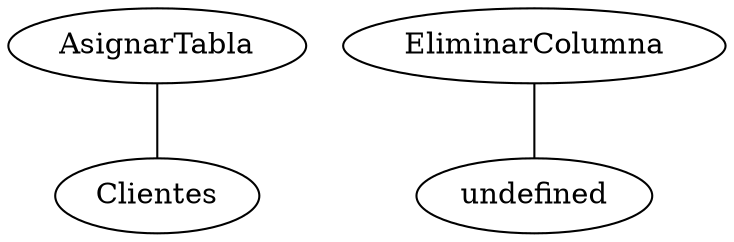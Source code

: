 graph {
ordering="out"
1[label="Clientes"]
2[label="AsignarTabla"]
2--1
3[label="undefined"]
4[label="EliminarColumna"]
4--3

}graph {
ordering="out"
1[label="Clientes"]
2[label="AsignarTabla"]
2--1
3[label="undefined"]
4[label="CambiarNombre"]
4--3

}graph {
ordering="out"
1[label="Clientes"]
2[label="AsignarTabla"]
2--1
3[label="undefined"]
4[label="CambiarNombre"]
4--3

}graph {
ordering="out"
1[label="Clientes"]
2[label="AsignarTabla"]
2--1
3[label="undefined"]
4[label="CambiarNombre"]
4--3

}graph {
ordering="out"
1[label="Clientes"]
2[label="AsignarTabla"]
2--1
3[label="undefined"]
4[label="CambiarNombre"]
4--3

}graph {
ordering="out"
1[label="Clientes"]
2[label="AsignarTabla"]
2--1
3[label="undefined"]
4[label="CambiarNombre"]
4--3

}graph {
ordering="out"
1[label="Clientes"]
2[label="AsignarTabla"]
2--1
3[label="undefined"]
4[label="CambiarNombreColumna"]
4--3

}graph {
ordering="out"
1[label="Clientes"]
2[label="AsignarTabla"]
2--1
3[label="undefined"]
4[label="CambiarNombreColumna"]
4--3

}graph {
ordering="out"
1[label="Clientes"]
2[label="AsignarTabla"]
2--1
3[label="undefined"]
4[label="CambiarNombreColumna"]
4--3

}graph {
ordering="out"
1[label="Clientes"]
2[label="AsignarTabla"]
2--1
3[label="undefined"]
4[label="CambiarNombreColumna"]
4--3

}graph {
ordering="out"
1[label="Clientes"]
2[label="AsignarTabla"]
2--1
3[label="undefined"]
4[label="CambiarNombreColumna"]
4--3

}graph {
ordering="out"
1[label="Clientes"]
2[label="AsignarTabla"]
2--1
3[label="undefined"]
4[label="CambiarNombreColumna"]
4--3

}graph {
ordering="out"
1[label="Clientes"]
2[label="AsignarTabla"]
2--1
3[label="undefined"]
4[label="CambiarNombreColumna"]
4--3

}graph {
ordering="out"
1[label="Clientes"]
2[label="AsignarTabla"]
2--1
3[label="undefined"]
4[label="CambiarNombreColumna"]
4--3

}graph {
ordering="out"
1[label="Clientes"]
2[label="AsignarTabla"]
2--1
3[label="undefined"]
4[label="CambiarNombreColumna"]
4--3

}graph {
ordering="out"
1[label="Clientes"]
2[label="AsignarTabla"]
2--1
3[label="undefined"]
4[label="CambiarNombreColumna"]
4--3

}graph {
ordering="out"
1[label="Clientes"]
2[label="AsignarTabla"]
2--1
3[label="undefined"]
4[label="CambiarNombreColumna"]
4--3

}graph {
ordering="out"
1[label="Clientes"]
2[label="AsignarTabla"]
2--1
3[label="undefined"]
4[label="AgregarColumna"]
4--3

}graph {
ordering="out"
1[label="Clientes"]
2[label="AsignarTabla"]
2--1
3[label="undefined"]
4[label="EliminarColumna"]
4--3

}graph {
ordering="out"
1[label="Clientes"]
2[label="AsignarTabla"]
2--1
3[label="undefined"]
4[label="EliminarColumna"]
4--3

}graph {
ordering="out"
1[label="Clientes"]
2[label="AsignarTabla"]
2--1
3[label="undefined"]
4[label="EliminarColumna"]
4--3

}graph {
ordering="out"
1[label="Clientes"]
2[label="AsignarTabla"]
2--1
3[label="undefined"]
4[label="CambiarNombre"]
4--3

}graph {
ordering="out"
1[label="Clientes"]
2[label="AsignarTabla"]
2--1
3[label="Apellidos"]
4[label="AsignarTabla"]
4--3
5[label="undefined"]
6[label="AgregarColumna"]
6--5

}graph {
ordering="out"
1[label="Clientes"]
2[label="AsignarTabla"]
2--1
3[label="Apellidos"]
4[label="AsignarTabla"]
4--3
5[label="Clientes"]
6[label="EliminarTabla"]
6--5

}graph {
ordering="out"
1[label="Clientes"]
2[label="AsignarTabla"]
2--1
3[label="Apellidos"]
4[label="AsignarTabla"]
4--3
5[label="Clientes"]
6[label="EliminarTabla"]
6--5

}graph {
ordering="out"
1[label="Clientes"]
2[label="AsignarTabla"]
2--1
3[label="Apellidos"]
4[label="AsignarTabla"]
4--3
5[label="Clientes"]
6[label="EliminarTabla"]
6--5

}graph {
ordering="out"
1[label="12"]
2[label="Casteo"]
2--1

}graph {
ordering="out"
1[label="12"]
2[label="Casteo"]
2--1

}graph {
ordering="out"
1[label="12"]
2[label="Casteo"]
2--1

}graph {
ordering="out"
1[label="12"]
2[label="Casteo"]
2--1

}graph {
ordering="out"
1[label="nota"]
2[label="Asignar"]
2--1
3[label="nota"]
4[label="Asignar"]
4--3
5[label="true"]
6[label="If"]
6--5

}graph {
ordering="out"
1[label="nota"]
2[label="Asignar"]
2--1
3[label="nota"]
4[label="Asignar"]
4--3
5[label="true"]
6[label="If"]
6--5

}graph {
ordering="out"
1[label="nota"]
2[label="Asignar"]
2--1
3[label="nota"]
4[label="Asignar"]
4--3
5[label="true"]
6[label="If"]
6--5

}graph {
ordering="out"
1[label="nota"]
2[label="Asignar"]
2--1
3[label="nota"]
4[label="Asignar"]
4--3
5[label="true"]
6[label="If"]
6--5

}graph {
ordering="out"
1[label="nota"]
2[label="Asignar"]
2--1
3[label="nota"]
4[label="Asignar"]
4--3
5[label="true"]
6[label="If"]
6--5

}graph {
ordering="out"
1[label="nota"]
2[label="Asignar"]
2--1
3[label="nota"]
4[label="Asignar"]
4--3
5[label="true"]
6[label="If"]
6--5

}graph {
ordering="out"
5[label="nota"]
6[label="Asignar"]
6--5
7[label="nota"]
8[label="Asignar"]
8--7
9[label="true"]
10[label="If"]
10--9

}graph {
ordering="out"
11[label="nota"]
12[label="Asignar"]
12--11
13[label="nota"]
14[label="Asignar"]
14--13
15[label="true"]
16[label="If"]
16--15

}graph {
ordering="out"
1[label="Clientes"]
2[label="AsignarTabla"]
2--1
3[label="Nombre"]
4[label="Imprimir"]
4--3

}graph {
ordering="out"
1[label="Clientes"]
2[label="AsignarTabla"]
2--1
3[label="Nombre"]
4[label="Imprimir"]
4--3

}graph {
ordering="out"
1[label="Clientes"]
2[label="AsignarTabla"]
2--1
3[label="Nombre"]
4[label="Imprimir"]
4--3

}graph {
ordering="out"
1[label="Clientes"]
2[label="AsignarTabla"]
2--1
3[label="Clientes"]
4[label="Imprimir"]
4--3

}graph {
ordering="out"
1[label="nota"]
2[label="Asignar"]
2--1
3[label="nota"]
4[label="Asignar"]
4--3
5[label="70"]
6[label="Case"]
6--5

}graph {
ordering="out"
1[label="nota"]
2[label="Asignar"]
2--1
3[label="nota"]
4[label="Asignar"]
4--3
5[label="70"]
6[label="Case"]
6--5

}graph {
ordering="out"
1[label="nombre"]
2[label="Asignar"]
2--1
3[label="edad"]
4[label="Asignar"]
4--3
5[label="nombre"]
6[label="Asignar"]
6--5

}graph {
ordering="out"
1[label="nombre"]
2[label="Asignar"]
2--1
3[label="edad"]
4[label="Asignar"]
4--3
5[label="nombre"]
6[label="Asignar"]
6--5

}graph {
ordering="out"
1[label="nombre"]
2[label="Asignar"]
2--1
3[label="edad"]
4[label="Asignar"]
4--3
5[label="nombre"]
6[label="Asignar"]
6--5

}graph {
ordering="out"
1[label="nombre"]
2[label="Asignar"]
2--1
3[label="edad"]
4[label="Asignar"]
4--3
5[label="nombre"]
6[label="Asignar"]
6--5

}graph {
ordering="out"
1[label="Clientes"]
2[label="AsignarTabla"]
2--1
3[label="undefined"]
4[label="AgregarFila"]
4--3

}graph {
ordering="out"
1[label="Clientes"]
2[label="AsignarTabla"]
2--1
3[label="undefined"]
4[label="AgregarFila"]
4--3

}graph {
ordering="out"
1[label="Clientes"]
2[label="AsignarTabla"]
2--1
3[label="undefined"]
4[label="AgregarFila"]
4--3

}graph {
ordering="out"
1[label="Clientes"]
2[label="AsignarTabla"]
2--1
3[label="undefined"]
4[label="AgregarFila"]
4--3

}graph {
ordering="out"
1[label="Clientes"]
2[label="AsignarTabla"]
2--1
3[label="undefined"]
4[label="AgregarFila"]
4--3

}graph {
ordering="out"
5[label="Clientes"]
6[label="AsignarTabla"]
6--5
7[label="undefined"]
8[label="AgregarFila"]
8--7

}graph {
ordering="out"
1[label="Clientes"]
2[label="AsignarTabla"]
2--1
3[label="undefined"]
4[label="AgregarFila"]
4--3

}graph {
ordering="out"
1[label="Clientes"]
2[label="AsignarTabla"]
2--1
3[label="undefined"]
4[label="AgregarFila"]
4--3

}graph {
ordering="out"
1[label="Clientes"]
2[label="AsignarTabla"]
2--1
3[label="undefined"]
4[label="AgregarFila"]
4--3

}graph {
ordering="out"
1[label="Clientes"]
2[label="AsignarTabla"]
2--1
3[label="undefined"]
4[label="AgregarFila"]
4--3

}graph {
ordering="out"
1[label="Clientes"]
2[label="AsignarTabla"]
2--1
3[label="undefined"]
4[label="AgregarFila"]
4--3

}graph {
ordering="out"
1[label="Clientes"]
2[label="AsignarTabla"]
2--1
3[label="undefined"]
4[label="AgregarFila"]
4--3

}graph {
ordering="out"
1[label="Clientes"]
2[label="AsignarTabla"]
2--1
3[label="undefined"]
4[label="AgregarFila"]
4--3
5[label="Nombre"]
6[label="Imprimir"]
6--5

}graph {
ordering="out"
1[label="Clientes"]
2[label="AsignarTabla"]
2--1
3[label="undefined"]
4[label="AgregarFila"]
4--3
5[label="Nombre"]
6[label="Imprimir"]
6--5

}graph {
ordering="out"
1[label="Clientes"]
2[label="AsignarTabla"]
2--1
3[label="undefined"]
4[label="AgregarFila"]
4--3
5[label="Nombre"]
6[label="Imprimir"]
6--5

}graph {
ordering="out"
1[label="Clientes"]
2[label="AsignarTabla"]
2--1
3[label="undefined"]
4[label="AgregarFila"]
4--3
5[label="Nombre"]
6[label="Imprimir"]
6--5

}graph {
ordering="out"
1[label="Clientes"]
2[label="AsignarTabla"]
2--1
3[label="undefined"]
4[label="AgregarFila"]
4--3
5[label="Nombre"]
6[label="Imprimir"]
6--5

}graph {
ordering="out"
1[label="Clientes"]
2[label="AsignarTabla"]
2--1
3[label="undefined"]
4[label="AgregarFila"]
4--3
5[label="Nombre"]
6[label="Imprimir"]
6--5

}graph {
ordering="out"
1[label="Clientes"]
2[label="AsignarTabla"]
2--1
3[label="undefined"]
4[label="AgregarFila"]
4--3
5[label="Clientes"]
6[label="Imprimir"]
6--5

}graph {
ordering="out"
1[label="Clientes"]
2[label="AsignarTabla"]
2--1
3[label="undefined"]
4[label="AgregarFila"]
4--3
5[label="Clientes"]
6[label="Eliminar"]
6--5

}graph {
ordering="out"
1[label="Clientes"]
2[label="AsignarTabla"]
2--1
3[label="undefined"]
4[label="AgregarFila"]
4--3
5[label="Clientes"]
6[label="Eliminar"]
6--5

}graph {
ordering="out"
1[label="Clientes"]
2[label="AsignarTabla"]
2--1
3[label="undefined"]
4[label="AgregarFila"]
4--3
5[label="Clientes"]
6[label="Eliminar"]
6--5

}graph {
ordering="out"
1[label="Clientes"]
2[label="AsignarTabla"]
2--1
3[label="undefined"]
4[label="AgregarFila"]
4--3
5[label="Clientes"]
6[label="Eliminar"]
6--5

}graph {
ordering="out"
1[label="Clientes"]
2[label="AsignarTabla"]
2--1
3[label="undefined"]
4[label="AgregarFila"]
4--3
5[label="Clientes"]
6[label="Eliminar"]
6--5

}graph {
ordering="out"
1[label="Clientes"]
2[label="AsignarTabla"]
2--1
3[label="undefined"]
4[label="AgregarFila"]
4--3
5[label="Clientes"]
6[label="Eliminar"]
6--5

}graph {
ordering="out"
1[label="Clientes"]
2[label="AsignarTabla"]
2--1
3[label="undefined"]
4[label="AgregarFila"]
4--3
5[label="Clientes"]
6[label="Eliminar"]
6--5

}graph {
ordering="out"
1[label="Clientes"]
2[label="AsignarTabla"]
2--1
3[label="undefined"]
4[label="AgregarFila"]
4--3
5[label="Clientes"]
6[label="Eliminar"]
6--5

}graph {
ordering="out"
1[label="nota"]
2[label="Asignar"]
2--1
3[label="nota"]
4[label="Asignar"]
4--3
5[label="70"]
6[label="Case"]
6--5

}graph {
ordering="out"
1[label="nota"]
2[label="Asignar"]
2--1
3[label="nota"]
4[label="Asignar"]
4--3
5[label="70"]
6[label="Case"]
6--5

}graph {
ordering="out"
1[label="nota"]
2[label="Asignar"]
2--1
3[label="nota"]
4[label="Asignar"]
4--3
5[label="70"]
6[label="Case"]
6--5

}graph {
ordering="out"
1[label="nota"]
2[label="Asignar"]
2--1
3[label="nota"]
4[label="Asignar"]
4--3
5[label="70"]
6[label="Case"]
6--5

}graph {
ordering="out"
1[label="nota"]
2[label="Asignar"]
2--1
3[label="nota"]
4[label="Asignar"]
4--3
5[label="70"]
6[label="Case"]
6--5

}graph {
ordering="out"
1[label="nota"]
2[label="Asignar"]
2--1
3[label="nota"]
4[label="Asignar"]
4--3
5[label="70"]
6[label="Case"]
6--5

}graph {
ordering="out"
1[label="nota"]
2[label="Asignar"]
2--1
3[label="nota"]
4[label="Asignar"]
4--3
5[label="70"]
6[label="Case"]
6--5

}graph {
ordering="out"
1[label="nota"]
2[label="Asignar"]
2--1
3[label="nota"]
4[label="Asignar"]
4--3
5[label="70"]
6[label="Case"]
6--5

}graph {
ordering="out"
1[label="nota"]
2[label="Asignar"]
2--1
3[label="nota"]
4[label="Asignar"]
4--3
5[label="70"]
6[label="Case"]
6--5

}graph {
ordering="out"
1[label="nota"]
2[label="Asignar"]
2--1
3[label="nota"]
4[label="Asignar"]
4--3
5[label="70"]
6[label="Case"]
6--5

}graph {
ordering="out"
1[label="nota"]
2[label="Asignar"]
2--1
3[label="nota"]
4[label="Asignar"]
4--3
5[label="70"]
6[label="Case"]
6--5

}graph {
ordering="out"
1[label="nota"]
2[label="Asignar"]
2--1
3[label="nota"]
4[label="Asignar"]
4--3
5[label="70"]
6[label="Case"]
6--5

}graph {
ordering="out"
1[label="nota"]
2[label="Asignar"]
2--1
3[label="nota"]
4[label="Asignar"]
4--3
5[label="70"]
6[label="Case"]
6--5

}graph {
ordering="out"
1[label="nota"]
2[label="Asignar"]
2--1
3[label="nota"]
4[label="Asignar"]
4--3
5[label="70"]
6[label="Case"]
6--5

}graph {
ordering="out"
1[label="nota"]
2[label="Asignar"]
2--1
3[label="nota"]
4[label="Asignar"]
4--3
5[label="70"]
6[label="Case"]
6--5

}graph {
ordering="out"
1[label="nota"]
2[label="Asignar"]
2--1
3[label="nota"]
4[label="Asignar"]
4--3
5[label="70"]
6[label="Case"]
6--5

}graph {
ordering="out"
1[label="nota"]
2[label="Asignar"]
2--1
3[label="nota"]
4[label="Asignar"]
4--3
5[label="70"]
6[label="Case"]
6--5

}graph {
ordering="out"
1[label="nota"]
2[label="Asignar"]
2--1
3[label="nota"]
4[label="Asignar"]
4--3
5[label="70"]
6[label="Case"]
6--5

}graph {
ordering="out"
1[label="nota"]
2[label="Asignar"]
2--1
3[label="nota"]
4[label="Asignar"]
4--3
5[label="70"]
6[label="Case"]
6--5

}graph {
ordering="out"
1[label="nota"]
2[label="Asignar"]
2--1
3[label="nota"]
4[label="Asignar"]
4--3
5[label="70"]
6[label="Case"]
6--5

}graph {
ordering="out"
1[label="nota"]
2[label="Asignar"]
2--1
3[label="nota"]
4[label="Asignar"]
4--3
5[label="70"]
6[label="Case"]
6--5

}graph {
ordering="out"
1[label="nota"]
2[label="Asignar"]
2--1
3[label="nota"]
4[label="Asignar"]
4--3
5[label="70"]
6[label="Case"]
6--5

}graph {
ordering="out"
1[label="nota"]
2[label="Asignar"]
2--1
3[label="nota"]
4[label="Asignar"]
4--3
5[label="70"]
6[label="Case"]
6--5

}graph {
ordering="out"
1[label="nota"]
2[label="Asignar"]
2--1
3[label="nota"]
4[label="Asignar"]
4--3
5[label="70"]
6[label="Case"]
6--5

}graph {
ordering="out"
1[label="nota"]
2[label="Asignar"]
2--1
3[label="nota"]
4[label="Asignar"]
4--3
5[label="70"]
6[label="Case"]
6--5

}graph {
ordering="out"
1[label="nota"]
2[label="Asignar"]
2--1
3[label="nota"]
4[label="Asignar"]
4--3
5[label="70"]
6[label="Case"]
6--5

}graph {
ordering="out"
1[label="nota"]
2[label="Asignar"]
2--1
3[label="nota"]
4[label="Asignar"]
4--3
5[label="70"]
6[label="Case"]
6--5

}graph {
ordering="out"
1[label="nota"]
2[label="Asignar"]
2--1
3[label="nota"]
4[label="Asignar"]
4--3
5[label="70"]
6[label="Case"]
6--5

}graph {
ordering="out"
1[label="nota"]
2[label="Asignar"]
2--1
3[label="nota"]
4[label="Asignar"]
4--3
5[label="70"]
6[label="Case"]
6--5

}graph {
ordering="out"
7[label="nota"]
8[label="Asignar"]
8--7
9[label="nota"]
10[label="Asignar"]
10--9
11[label="70"]
12[label="Case"]
12--11

}